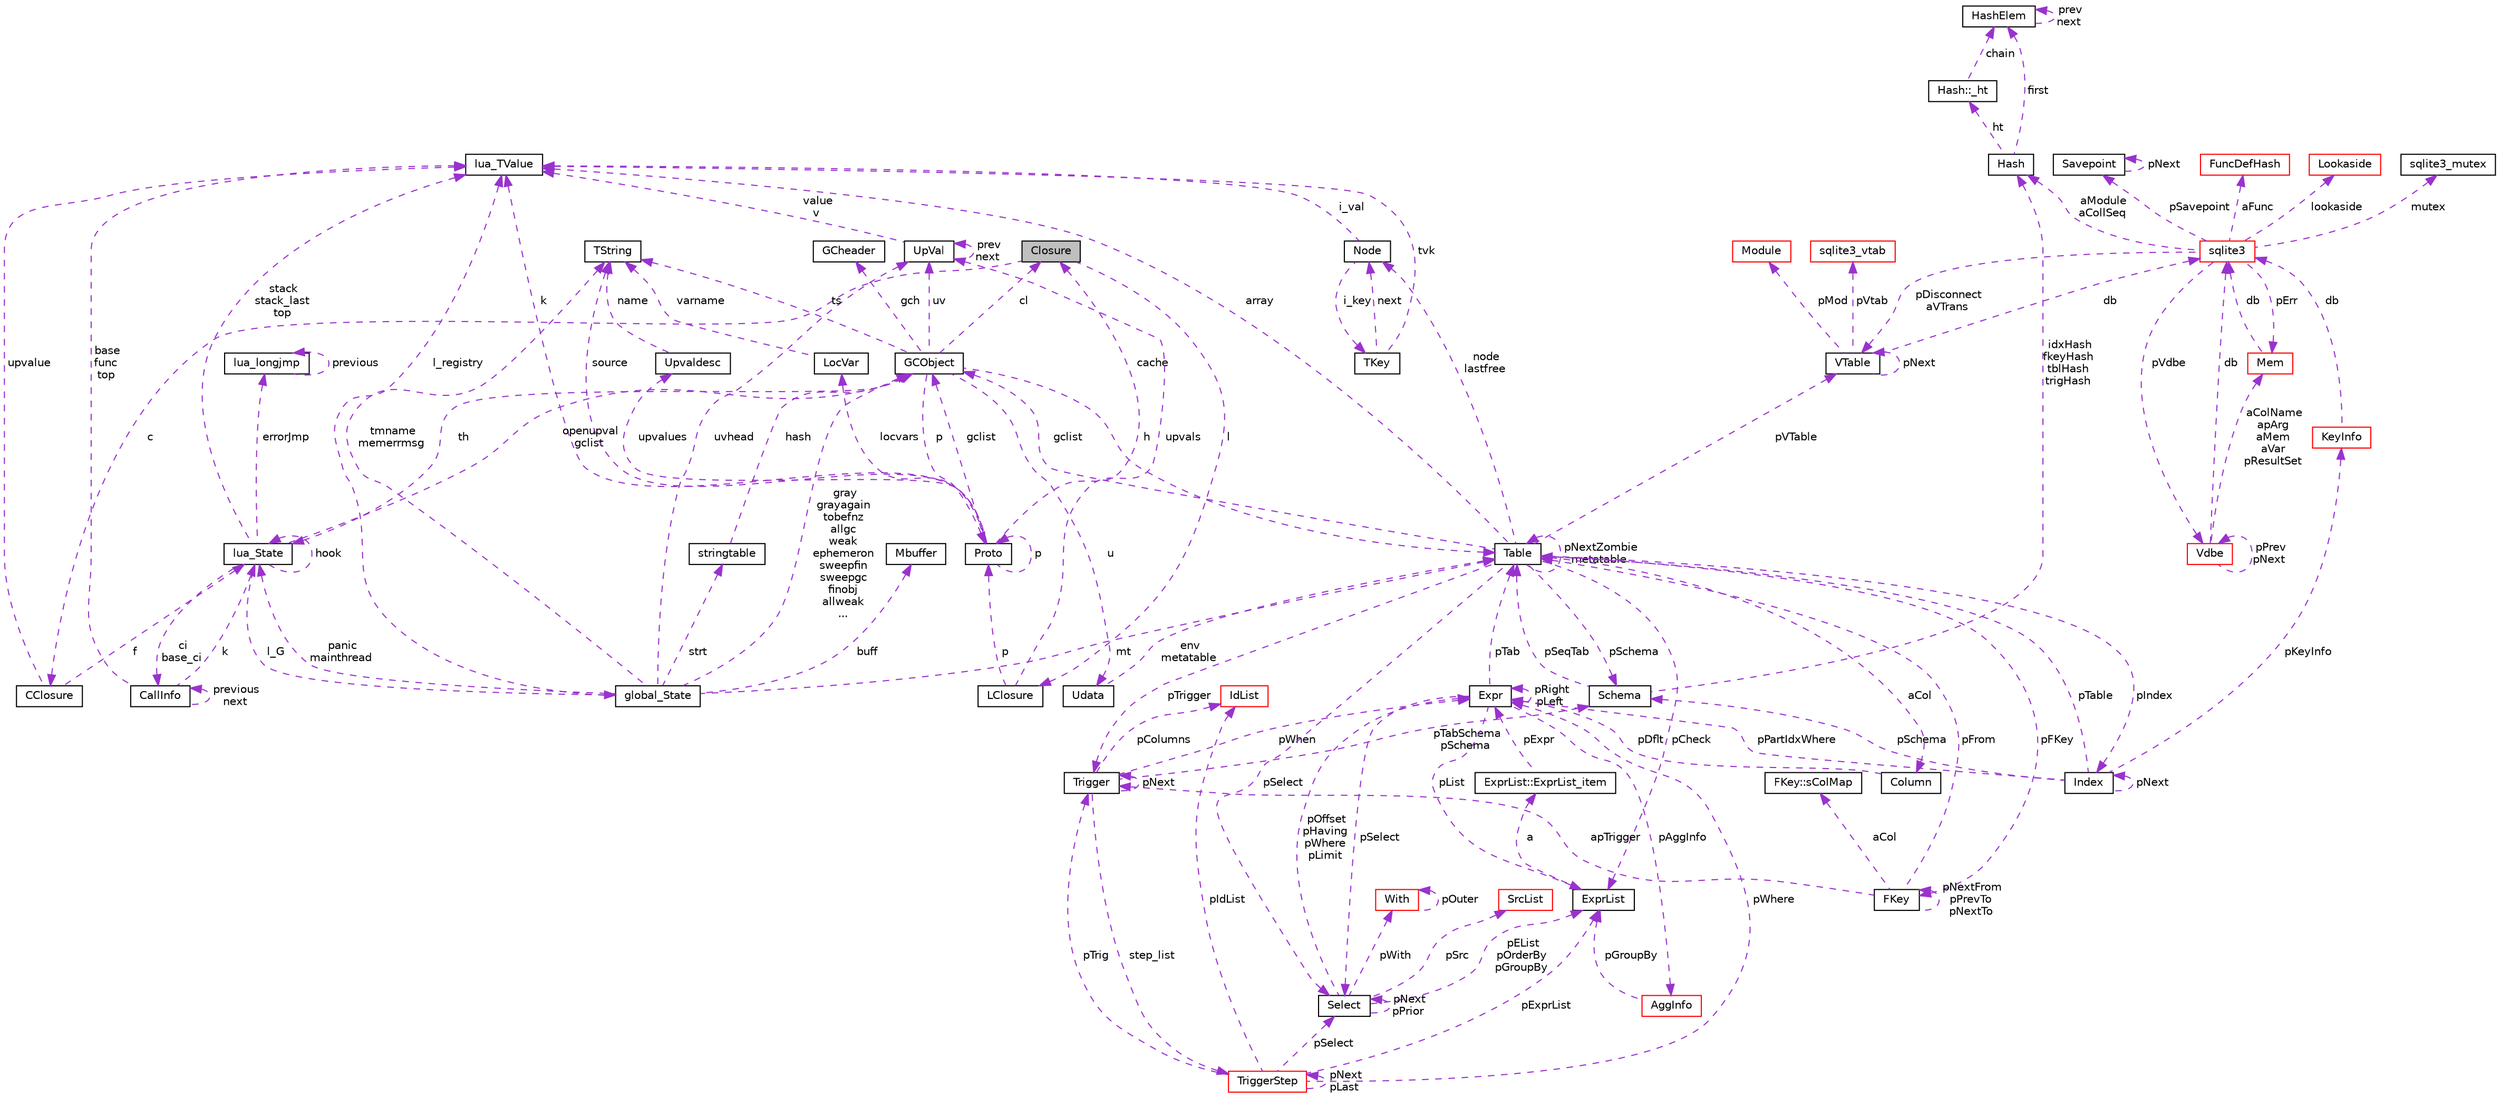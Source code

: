 digraph "Closure"
{
  edge [fontname="Helvetica",fontsize="10",labelfontname="Helvetica",labelfontsize="10"];
  node [fontname="Helvetica",fontsize="10",shape=record];
  Node1 [label="Closure",height=0.2,width=0.4,color="black", fillcolor="grey75", style="filled", fontcolor="black"];
  Node2 -> Node1 [dir="back",color="darkorchid3",fontsize="10",style="dashed",label=" c" ,fontname="Helvetica"];
  Node2 [label="CClosure",height=0.2,width=0.4,color="black", fillcolor="white", style="filled",URL="$struct_c_closure.html"];
  Node3 -> Node2 [dir="back",color="darkorchid3",fontsize="10",style="dashed",label=" upvalue" ,fontname="Helvetica"];
  Node3 [label="lua_TValue",height=0.2,width=0.4,color="black", fillcolor="white", style="filled",URL="$structlua___t_value.html"];
  Node4 -> Node2 [dir="back",color="darkorchid3",fontsize="10",style="dashed",label=" f" ,fontname="Helvetica"];
  Node4 [label="lua_State",height=0.2,width=0.4,color="black", fillcolor="white", style="filled",URL="$structlua___state.html"];
  Node3 -> Node4 [dir="back",color="darkorchid3",fontsize="10",style="dashed",label=" stack\nstack_last\ntop" ,fontname="Helvetica"];
  Node5 -> Node4 [dir="back",color="darkorchid3",fontsize="10",style="dashed",label=" errorJmp" ,fontname="Helvetica"];
  Node5 [label="lua_longjmp",height=0.2,width=0.4,color="black", fillcolor="white", style="filled",URL="$structlua__longjmp.html"];
  Node5 -> Node5 [dir="back",color="darkorchid3",fontsize="10",style="dashed",label=" previous" ,fontname="Helvetica"];
  Node6 -> Node4 [dir="back",color="darkorchid3",fontsize="10",style="dashed",label=" l_G" ,fontname="Helvetica"];
  Node6 [label="global_State",height=0.2,width=0.4,color="black", fillcolor="white", style="filled",URL="$structglobal___state.html"];
  Node7 -> Node6 [dir="back",color="darkorchid3",fontsize="10",style="dashed",label=" uvhead" ,fontname="Helvetica"];
  Node7 [label="UpVal",height=0.2,width=0.4,color="black", fillcolor="white", style="filled",URL="$struct_up_val.html"];
  Node7 -> Node7 [dir="back",color="darkorchid3",fontsize="10",style="dashed",label=" prev\nnext" ,fontname="Helvetica"];
  Node3 -> Node7 [dir="back",color="darkorchid3",fontsize="10",style="dashed",label=" value\nv" ,fontname="Helvetica"];
  Node3 -> Node6 [dir="back",color="darkorchid3",fontsize="10",style="dashed",label=" l_registry" ,fontname="Helvetica"];
  Node8 -> Node6 [dir="back",color="darkorchid3",fontsize="10",style="dashed",label=" strt" ,fontname="Helvetica"];
  Node8 [label="stringtable",height=0.2,width=0.4,color="black", fillcolor="white", style="filled",URL="$structstringtable.html"];
  Node9 -> Node8 [dir="back",color="darkorchid3",fontsize="10",style="dashed",label=" hash" ,fontname="Helvetica"];
  Node9 [label="GCObject",height=0.2,width=0.4,color="black", fillcolor="white", style="filled",URL="$union_g_c_object.html"];
  Node7 -> Node9 [dir="back",color="darkorchid3",fontsize="10",style="dashed",label=" uv" ,fontname="Helvetica"];
  Node10 -> Node9 [dir="back",color="darkorchid3",fontsize="10",style="dashed",label=" p" ,fontname="Helvetica"];
  Node10 [label="Proto",height=0.2,width=0.4,color="black", fillcolor="white", style="filled",URL="$struct_proto.html"];
  Node3 -> Node10 [dir="back",color="darkorchid3",fontsize="10",style="dashed",label=" k" ,fontname="Helvetica"];
  Node10 -> Node10 [dir="back",color="darkorchid3",fontsize="10",style="dashed",label=" p" ,fontname="Helvetica"];
  Node11 -> Node10 [dir="back",color="darkorchid3",fontsize="10",style="dashed",label=" locvars" ,fontname="Helvetica"];
  Node11 [label="LocVar",height=0.2,width=0.4,color="black", fillcolor="white", style="filled",URL="$struct_loc_var.html"];
  Node12 -> Node11 [dir="back",color="darkorchid3",fontsize="10",style="dashed",label=" varname" ,fontname="Helvetica"];
  Node12 [label="TString",height=0.2,width=0.4,color="black", fillcolor="white", style="filled",URL="$union_t_string.html"];
  Node12 -> Node10 [dir="back",color="darkorchid3",fontsize="10",style="dashed",label=" source" ,fontname="Helvetica"];
  Node1 -> Node10 [dir="back",color="darkorchid3",fontsize="10",style="dashed",label=" cache" ,fontname="Helvetica"];
  Node9 -> Node10 [dir="back",color="darkorchid3",fontsize="10",style="dashed",label=" gclist" ,fontname="Helvetica"];
  Node13 -> Node10 [dir="back",color="darkorchid3",fontsize="10",style="dashed",label=" upvalues" ,fontname="Helvetica"];
  Node13 [label="Upvaldesc",height=0.2,width=0.4,color="black", fillcolor="white", style="filled",URL="$struct_upvaldesc.html"];
  Node12 -> Node13 [dir="back",color="darkorchid3",fontsize="10",style="dashed",label=" name" ,fontname="Helvetica"];
  Node12 -> Node9 [dir="back",color="darkorchid3",fontsize="10",style="dashed",label=" ts" ,fontname="Helvetica"];
  Node1 -> Node9 [dir="back",color="darkorchid3",fontsize="10",style="dashed",label=" cl" ,fontname="Helvetica"];
  Node14 -> Node9 [dir="back",color="darkorchid3",fontsize="10",style="dashed",label=" gch" ,fontname="Helvetica"];
  Node14 [label="GCheader",height=0.2,width=0.4,color="black", fillcolor="white", style="filled",URL="$struct_g_cheader.html"];
  Node15 -> Node9 [dir="back",color="darkorchid3",fontsize="10",style="dashed",label=" h" ,fontname="Helvetica"];
  Node15 [label="Table",height=0.2,width=0.4,color="black", fillcolor="white", style="filled",URL="$struct_table.html"];
  Node16 -> Node15 [dir="back",color="darkorchid3",fontsize="10",style="dashed",label=" node\nlastfree" ,fontname="Helvetica"];
  Node16 [label="Node",height=0.2,width=0.4,color="black", fillcolor="white", style="filled",URL="$struct_node.html"];
  Node3 -> Node16 [dir="back",color="darkorchid3",fontsize="10",style="dashed",label=" i_val" ,fontname="Helvetica"];
  Node17 -> Node16 [dir="back",color="darkorchid3",fontsize="10",style="dashed",label=" i_key" ,fontname="Helvetica"];
  Node17 [label="TKey",height=0.2,width=0.4,color="black", fillcolor="white", style="filled",URL="$union_t_key.html"];
  Node16 -> Node17 [dir="back",color="darkorchid3",fontsize="10",style="dashed",label=" next" ,fontname="Helvetica"];
  Node3 -> Node17 [dir="back",color="darkorchid3",fontsize="10",style="dashed",label=" tvk" ,fontname="Helvetica"];
  Node18 -> Node15 [dir="back",color="darkorchid3",fontsize="10",style="dashed",label=" pSchema" ,fontname="Helvetica"];
  Node18 [label="Schema",height=0.2,width=0.4,color="black", fillcolor="white", style="filled",URL="$struct_schema.html"];
  Node15 -> Node18 [dir="back",color="darkorchid3",fontsize="10",style="dashed",label=" pSeqTab" ,fontname="Helvetica"];
  Node19 -> Node18 [dir="back",color="darkorchid3",fontsize="10",style="dashed",label=" idxHash\nfkeyHash\ntblHash\ntrigHash" ,fontname="Helvetica"];
  Node19 [label="Hash",height=0.2,width=0.4,color="black", fillcolor="white", style="filled",URL="$struct_hash.html"];
  Node20 -> Node19 [dir="back",color="darkorchid3",fontsize="10",style="dashed",label=" ht" ,fontname="Helvetica"];
  Node20 [label="Hash::_ht",height=0.2,width=0.4,color="black", fillcolor="white", style="filled",URL="$struct_hash_1_1__ht.html"];
  Node21 -> Node20 [dir="back",color="darkorchid3",fontsize="10",style="dashed",label=" chain" ,fontname="Helvetica"];
  Node21 [label="HashElem",height=0.2,width=0.4,color="black", fillcolor="white", style="filled",URL="$struct_hash_elem.html"];
  Node21 -> Node21 [dir="back",color="darkorchid3",fontsize="10",style="dashed",label=" prev\nnext" ,fontname="Helvetica"];
  Node21 -> Node19 [dir="back",color="darkorchid3",fontsize="10",style="dashed",label=" first" ,fontname="Helvetica"];
  Node3 -> Node15 [dir="back",color="darkorchid3",fontsize="10",style="dashed",label=" array" ,fontname="Helvetica"];
  Node22 -> Node15 [dir="back",color="darkorchid3",fontsize="10",style="dashed",label=" aCol" ,fontname="Helvetica"];
  Node22 [label="Column",height=0.2,width=0.4,color="black", fillcolor="white", style="filled",URL="$struct_column.html"];
  Node23 -> Node22 [dir="back",color="darkorchid3",fontsize="10",style="dashed",label=" pDflt" ,fontname="Helvetica"];
  Node23 [label="Expr",height=0.2,width=0.4,color="black", fillcolor="white", style="filled",URL="$struct_expr.html"];
  Node24 -> Node23 [dir="back",color="darkorchid3",fontsize="10",style="dashed",label=" pAggInfo" ,fontname="Helvetica"];
  Node24 [label="AggInfo",height=0.2,width=0.4,color="red", fillcolor="white", style="filled",URL="$struct_agg_info.html"];
  Node25 -> Node24 [dir="back",color="darkorchid3",fontsize="10",style="dashed",label=" pGroupBy" ,fontname="Helvetica"];
  Node25 [label="ExprList",height=0.2,width=0.4,color="black", fillcolor="white", style="filled",URL="$struct_expr_list.html"];
  Node26 -> Node25 [dir="back",color="darkorchid3",fontsize="10",style="dashed",label=" a" ,fontname="Helvetica"];
  Node26 [label="ExprList::ExprList_item",height=0.2,width=0.4,color="black", fillcolor="white", style="filled",URL="$struct_expr_list_1_1_expr_list__item.html"];
  Node23 -> Node26 [dir="back",color="darkorchid3",fontsize="10",style="dashed",label=" pExpr" ,fontname="Helvetica"];
  Node23 -> Node23 [dir="back",color="darkorchid3",fontsize="10",style="dashed",label=" pRight\npLeft" ,fontname="Helvetica"];
  Node15 -> Node23 [dir="back",color="darkorchid3",fontsize="10",style="dashed",label=" pTab" ,fontname="Helvetica"];
  Node27 -> Node23 [dir="back",color="darkorchid3",fontsize="10",style="dashed",label=" pSelect" ,fontname="Helvetica"];
  Node27 [label="Select",height=0.2,width=0.4,color="black", fillcolor="white", style="filled",URL="$struct_select.html"];
  Node23 -> Node27 [dir="back",color="darkorchid3",fontsize="10",style="dashed",label=" pOffset\npHaving\npWhere\npLimit" ,fontname="Helvetica"];
  Node28 -> Node27 [dir="back",color="darkorchid3",fontsize="10",style="dashed",label=" pWith" ,fontname="Helvetica"];
  Node28 [label="With",height=0.2,width=0.4,color="red", fillcolor="white", style="filled",URL="$struct_with.html"];
  Node28 -> Node28 [dir="back",color="darkorchid3",fontsize="10",style="dashed",label=" pOuter" ,fontname="Helvetica"];
  Node27 -> Node27 [dir="back",color="darkorchid3",fontsize="10",style="dashed",label=" pNext\npPrior" ,fontname="Helvetica"];
  Node29 -> Node27 [dir="back",color="darkorchid3",fontsize="10",style="dashed",label=" pSrc" ,fontname="Helvetica"];
  Node29 [label="SrcList",height=0.2,width=0.4,color="red", fillcolor="white", style="filled",URL="$struct_src_list.html"];
  Node25 -> Node27 [dir="back",color="darkorchid3",fontsize="10",style="dashed",label=" pEList\npOrderBy\npGroupBy" ,fontname="Helvetica"];
  Node25 -> Node23 [dir="back",color="darkorchid3",fontsize="10",style="dashed",label=" pList" ,fontname="Helvetica"];
  Node30 -> Node15 [dir="back",color="darkorchid3",fontsize="10",style="dashed",label=" pFKey" ,fontname="Helvetica"];
  Node30 [label="FKey",height=0.2,width=0.4,color="black", fillcolor="white", style="filled",URL="$struct_f_key.html"];
  Node31 -> Node30 [dir="back",color="darkorchid3",fontsize="10",style="dashed",label=" aCol" ,fontname="Helvetica"];
  Node31 [label="FKey::sColMap",height=0.2,width=0.4,color="black", fillcolor="white", style="filled",URL="$struct_f_key_1_1s_col_map.html"];
  Node30 -> Node30 [dir="back",color="darkorchid3",fontsize="10",style="dashed",label=" pNextFrom\npPrevTo\npNextTo" ,fontname="Helvetica"];
  Node15 -> Node30 [dir="back",color="darkorchid3",fontsize="10",style="dashed",label=" pFrom" ,fontname="Helvetica"];
  Node32 -> Node30 [dir="back",color="darkorchid3",fontsize="10",style="dashed",label=" apTrigger" ,fontname="Helvetica"];
  Node32 [label="Trigger",height=0.2,width=0.4,color="black", fillcolor="white", style="filled",URL="$struct_trigger.html"];
  Node33 -> Node32 [dir="back",color="darkorchid3",fontsize="10",style="dashed",label=" step_list" ,fontname="Helvetica"];
  Node33 [label="TriggerStep",height=0.2,width=0.4,color="red", fillcolor="white", style="filled",URL="$struct_trigger_step.html"];
  Node33 -> Node33 [dir="back",color="darkorchid3",fontsize="10",style="dashed",label=" pNext\npLast" ,fontname="Helvetica"];
  Node23 -> Node33 [dir="back",color="darkorchid3",fontsize="10",style="dashed",label=" pWhere" ,fontname="Helvetica"];
  Node34 -> Node33 [dir="back",color="darkorchid3",fontsize="10",style="dashed",label=" pIdList" ,fontname="Helvetica"];
  Node34 [label="IdList",height=0.2,width=0.4,color="red", fillcolor="white", style="filled",URL="$struct_id_list.html"];
  Node27 -> Node33 [dir="back",color="darkorchid3",fontsize="10",style="dashed",label=" pSelect" ,fontname="Helvetica"];
  Node32 -> Node33 [dir="back",color="darkorchid3",fontsize="10",style="dashed",label=" pTrig" ,fontname="Helvetica"];
  Node25 -> Node33 [dir="back",color="darkorchid3",fontsize="10",style="dashed",label=" pExprList" ,fontname="Helvetica"];
  Node18 -> Node32 [dir="back",color="darkorchid3",fontsize="10",style="dashed",label=" pTabSchema\npSchema" ,fontname="Helvetica"];
  Node23 -> Node32 [dir="back",color="darkorchid3",fontsize="10",style="dashed",label=" pWhen" ,fontname="Helvetica"];
  Node34 -> Node32 [dir="back",color="darkorchid3",fontsize="10",style="dashed",label=" pColumns" ,fontname="Helvetica"];
  Node32 -> Node32 [dir="back",color="darkorchid3",fontsize="10",style="dashed",label=" pNext" ,fontname="Helvetica"];
  Node35 -> Node15 [dir="back",color="darkorchid3",fontsize="10",style="dashed",label=" pVTable" ,fontname="Helvetica"];
  Node35 [label="VTable",height=0.2,width=0.4,color="black", fillcolor="white", style="filled",URL="$struct_v_table.html"];
  Node36 -> Node35 [dir="back",color="darkorchid3",fontsize="10",style="dashed",label=" db" ,fontname="Helvetica"];
  Node36 [label="sqlite3",height=0.2,width=0.4,color="red", fillcolor="white", style="filled",URL="$structsqlite3.html"];
  Node37 -> Node36 [dir="back",color="darkorchid3",fontsize="10",style="dashed",label=" pErr" ,fontname="Helvetica"];
  Node37 [label="Mem",height=0.2,width=0.4,color="red", fillcolor="white", style="filled",URL="$struct_mem.html"];
  Node36 -> Node37 [dir="back",color="darkorchid3",fontsize="10",style="dashed",label=" db" ,fontname="Helvetica"];
  Node38 -> Node36 [dir="back",color="darkorchid3",fontsize="10",style="dashed",label=" pVdbe" ,fontname="Helvetica"];
  Node38 [label="Vdbe",height=0.2,width=0.4,color="red", fillcolor="white", style="filled",URL="$struct_vdbe.html"];
  Node38 -> Node38 [dir="back",color="darkorchid3",fontsize="10",style="dashed",label=" pPrev\npNext" ,fontname="Helvetica"];
  Node37 -> Node38 [dir="back",color="darkorchid3",fontsize="10",style="dashed",label=" aColName\napArg\naMem\naVar\npResultSet" ,fontname="Helvetica"];
  Node36 -> Node38 [dir="back",color="darkorchid3",fontsize="10",style="dashed",label=" db" ,fontname="Helvetica"];
  Node39 -> Node36 [dir="back",color="darkorchid3",fontsize="10",style="dashed",label=" pSavepoint" ,fontname="Helvetica"];
  Node39 [label="Savepoint",height=0.2,width=0.4,color="black", fillcolor="white", style="filled",URL="$struct_savepoint.html"];
  Node39 -> Node39 [dir="back",color="darkorchid3",fontsize="10",style="dashed",label=" pNext" ,fontname="Helvetica"];
  Node40 -> Node36 [dir="back",color="darkorchid3",fontsize="10",style="dashed",label=" aFunc" ,fontname="Helvetica"];
  Node40 [label="FuncDefHash",height=0.2,width=0.4,color="red", fillcolor="white", style="filled",URL="$struct_func_def_hash.html"];
  Node41 -> Node36 [dir="back",color="darkorchid3",fontsize="10",style="dashed",label=" lookaside" ,fontname="Helvetica"];
  Node41 [label="Lookaside",height=0.2,width=0.4,color="red", fillcolor="white", style="filled",URL="$struct_lookaside.html"];
  Node42 -> Node36 [dir="back",color="darkorchid3",fontsize="10",style="dashed",label=" mutex" ,fontname="Helvetica"];
  Node42 [label="sqlite3_mutex",height=0.2,width=0.4,color="black", fillcolor="white", style="filled",URL="$structsqlite3__mutex.html"];
  Node35 -> Node36 [dir="back",color="darkorchid3",fontsize="10",style="dashed",label=" pDisconnect\naVTrans" ,fontname="Helvetica"];
  Node19 -> Node36 [dir="back",color="darkorchid3",fontsize="10",style="dashed",label=" aModule\naCollSeq" ,fontname="Helvetica"];
  Node35 -> Node35 [dir="back",color="darkorchid3",fontsize="10",style="dashed",label=" pNext" ,fontname="Helvetica"];
  Node43 -> Node35 [dir="back",color="darkorchid3",fontsize="10",style="dashed",label=" pMod" ,fontname="Helvetica"];
  Node43 [label="Module",height=0.2,width=0.4,color="red", fillcolor="white", style="filled",URL="$struct_module.html"];
  Node44 -> Node35 [dir="back",color="darkorchid3",fontsize="10",style="dashed",label=" pVtab" ,fontname="Helvetica"];
  Node44 [label="sqlite3_vtab",height=0.2,width=0.4,color="red", fillcolor="white", style="filled",URL="$structsqlite3__vtab.html"];
  Node15 -> Node15 [dir="back",color="darkorchid3",fontsize="10",style="dashed",label=" pNextZombie\nmetatable" ,fontname="Helvetica"];
  Node32 -> Node15 [dir="back",color="darkorchid3",fontsize="10",style="dashed",label=" pTrigger" ,fontname="Helvetica"];
  Node27 -> Node15 [dir="back",color="darkorchid3",fontsize="10",style="dashed",label=" pSelect" ,fontname="Helvetica"];
  Node9 -> Node15 [dir="back",color="darkorchid3",fontsize="10",style="dashed",label=" gclist" ,fontname="Helvetica"];
  Node25 -> Node15 [dir="back",color="darkorchid3",fontsize="10",style="dashed",label=" pCheck" ,fontname="Helvetica"];
  Node45 -> Node15 [dir="back",color="darkorchid3",fontsize="10",style="dashed",label=" pIndex" ,fontname="Helvetica"];
  Node45 [label="Index",height=0.2,width=0.4,color="black", fillcolor="white", style="filled",URL="$struct_index.html"];
  Node18 -> Node45 [dir="back",color="darkorchid3",fontsize="10",style="dashed",label=" pSchema" ,fontname="Helvetica"];
  Node23 -> Node45 [dir="back",color="darkorchid3",fontsize="10",style="dashed",label=" pPartIdxWhere" ,fontname="Helvetica"];
  Node15 -> Node45 [dir="back",color="darkorchid3",fontsize="10",style="dashed",label=" pTable" ,fontname="Helvetica"];
  Node46 -> Node45 [dir="back",color="darkorchid3",fontsize="10",style="dashed",label=" pKeyInfo" ,fontname="Helvetica"];
  Node46 [label="KeyInfo",height=0.2,width=0.4,color="red", fillcolor="white", style="filled",URL="$struct_key_info.html"];
  Node36 -> Node46 [dir="back",color="darkorchid3",fontsize="10",style="dashed",label=" db" ,fontname="Helvetica"];
  Node45 -> Node45 [dir="back",color="darkorchid3",fontsize="10",style="dashed",label=" pNext" ,fontname="Helvetica"];
  Node47 -> Node9 [dir="back",color="darkorchid3",fontsize="10",style="dashed",label=" u" ,fontname="Helvetica"];
  Node47 [label="Udata",height=0.2,width=0.4,color="black", fillcolor="white", style="filled",URL="$union_udata.html"];
  Node15 -> Node47 [dir="back",color="darkorchid3",fontsize="10",style="dashed",label=" env\nmetatable" ,fontname="Helvetica"];
  Node4 -> Node9 [dir="back",color="darkorchid3",fontsize="10",style="dashed",label=" th" ,fontname="Helvetica"];
  Node12 -> Node6 [dir="back",color="darkorchid3",fontsize="10",style="dashed",label=" tmname\nmemerrmsg" ,fontname="Helvetica"];
  Node15 -> Node6 [dir="back",color="darkorchid3",fontsize="10",style="dashed",label=" mt" ,fontname="Helvetica"];
  Node9 -> Node6 [dir="back",color="darkorchid3",fontsize="10",style="dashed",label=" gray\ngrayagain\ntobefnz\nallgc\nweak\nephemeron\nsweepfin\nsweepgc\nfinobj\nallweak\n..." ,fontname="Helvetica"];
  Node4 -> Node6 [dir="back",color="darkorchid3",fontsize="10",style="dashed",label=" panic\nmainthread" ,fontname="Helvetica"];
  Node48 -> Node6 [dir="back",color="darkorchid3",fontsize="10",style="dashed",label=" buff" ,fontname="Helvetica"];
  Node48 [label="Mbuffer",height=0.2,width=0.4,color="black", fillcolor="white", style="filled",URL="$struct_mbuffer.html"];
  Node9 -> Node4 [dir="back",color="darkorchid3",fontsize="10",style="dashed",label=" openupval\ngclist" ,fontname="Helvetica"];
  Node4 -> Node4 [dir="back",color="darkorchid3",fontsize="10",style="dashed",label=" hook" ,fontname="Helvetica"];
  Node49 -> Node4 [dir="back",color="darkorchid3",fontsize="10",style="dashed",label=" ci\nbase_ci" ,fontname="Helvetica"];
  Node49 [label="CallInfo",height=0.2,width=0.4,color="black", fillcolor="white", style="filled",URL="$struct_call_info.html"];
  Node3 -> Node49 [dir="back",color="darkorchid3",fontsize="10",style="dashed",label=" base\nfunc\ntop" ,fontname="Helvetica"];
  Node4 -> Node49 [dir="back",color="darkorchid3",fontsize="10",style="dashed",label=" k" ,fontname="Helvetica"];
  Node49 -> Node49 [dir="back",color="darkorchid3",fontsize="10",style="dashed",label=" previous\nnext" ,fontname="Helvetica"];
  Node50 -> Node1 [dir="back",color="darkorchid3",fontsize="10",style="dashed",label=" l" ,fontname="Helvetica"];
  Node50 [label="LClosure",height=0.2,width=0.4,color="black", fillcolor="white", style="filled",URL="$struct_l_closure.html"];
  Node7 -> Node50 [dir="back",color="darkorchid3",fontsize="10",style="dashed",label=" upvals" ,fontname="Helvetica"];
  Node10 -> Node50 [dir="back",color="darkorchid3",fontsize="10",style="dashed",label=" p" ,fontname="Helvetica"];
}
